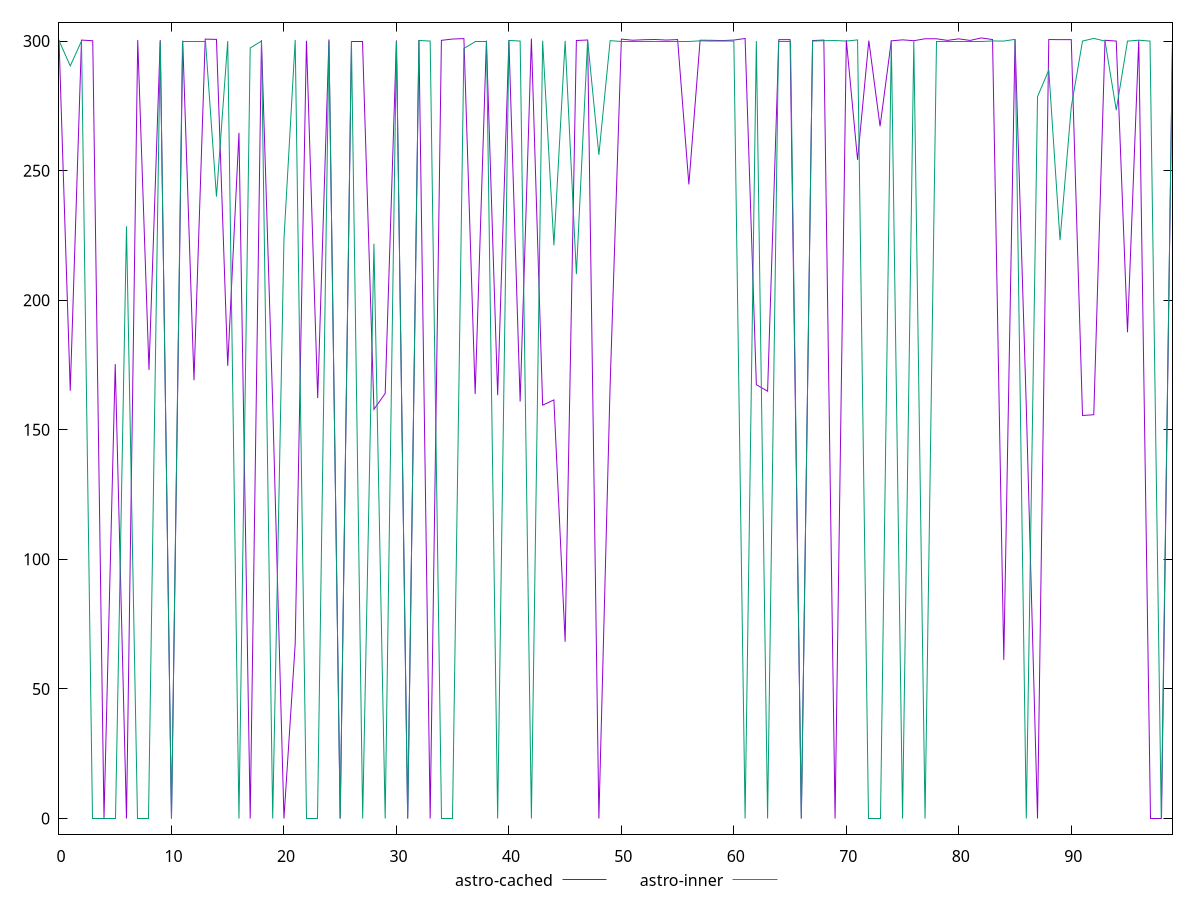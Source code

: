 reset

$astroCached <<EOF
0 300.546
1 165.0900011062622
2 300.382
3 300.13
4 0
5 175.35999965667725
6 0
7 300.378
8 173.10999965667725
9 300.378
10 0
11 300.188
12 169.13399982452393
13 300.756
14 300.646
15 174.70699977874756
16 264.5920000076294
17 0
18 300.35
19 159.8410005569458
20 0
21 67.38000011444092
22 300.132
23 162.25
24 300.624
25 0
26 300
27 300
28 157.9040002822876
29 164.01700019836426
30 300.268
31 0
32 300.36
33 0
34 300.282
35 300.792
36 300.946
37 163.80399894714355
38 300.156
39 163.36399936676025
40 300.236
41 160.9079999923706
42 300.984
43 159.51300048828125
44 161.53300094604492
45 68.21000003814697
46 300.216
47 300.418
48 0
49 167.2519998550415
50 300.76
51 300.326
52 300.522
53 300.608
54 300.392
55 300.582
56 244.67600059509277
57 300.336
58 300.29
59 300.188
60 300.392
61 300.994
62 167.39099979400635
63 164.903000831604
64 300.566
65 300.554
66 0
67 300.196
68 300.392
69 0
70 300.396
71 254.1589994430542
72 300.188
73 267.117000579834
74 300.09
75 300.476
76 300.142
77 300.892
78 300.886
79 300.266
80 300.862
81 300.242
82 301.222
83 300.59
84 61.2140007019043
85 300.592
86 159.0900001525879
87 0
88 300.592
89 300.55
90 300.554
91 155.5299997329712
92 155.8109998703003
93 300.312
94 300
95 187.63900089263916
96 300.388
97 0
98 0
99 300.372
EOF

$astroInner <<EOF
0 300.224
1 290.4119997024536
2 300
3 0
4 0
5 0
6 228.5369997024536
7 0
8 0
9 300
10 0
11 300
12 300
13 300
14 239.9940004348755
15 300
16 0
17 297.35500049591064
18 300
19 0
20 223.51300144195557
21 300.414
22 0
23 0
24 300
25 0
26 300
27 0
28 221.78999996185303
29 0
30 300
31 0
32 300.242
33 300
34 0
35 0
36 297.1470003128052
37 300
38 300
39 0
40 300.258
41 300
42 0
43 300.118
44 221.17699909210205
45 300.07
46 210.07699966430664
47 300.348
48 256.0719995498657
49 300.164
50 300
51 300
52 300
53 300
54 300
55 300
56 300
57 300.092
58 300
59 300.018
60 300
61 0
62 300
63 0
64 300
65 300
66 0
67 300
68 300.142
69 300.204
70 300
71 300.452
72 0
73 0
74 300.31
75 0
76 300
77 0
78 300
79 300
80 300
81 300
82 300
83 300.042
84 300
85 300.666
86 0
87 278.55200004577637
88 288.8070001602173
89 223.17400074005127
90 274.625
91 300
92 301.032
93 300
94 273.367000579834
95 300
96 300.342
97 300
98 0
99 300.296
EOF

set key outside below
set xrange [0:99]
set yrange [-6.024439999999999:307.24644]
set trange [-6.024439999999999:307.24644]
set terminal svg size 640, 520 enhanced background rgb 'white'
set output "reports/report_00033_2021-03-01T14-23-16.841Z/uses-rel-preconnect/comparison/line/1_vs_2.svg"

plot $astroCached title "astro-cached" with line, \
     $astroInner title "astro-inner" with line

reset

